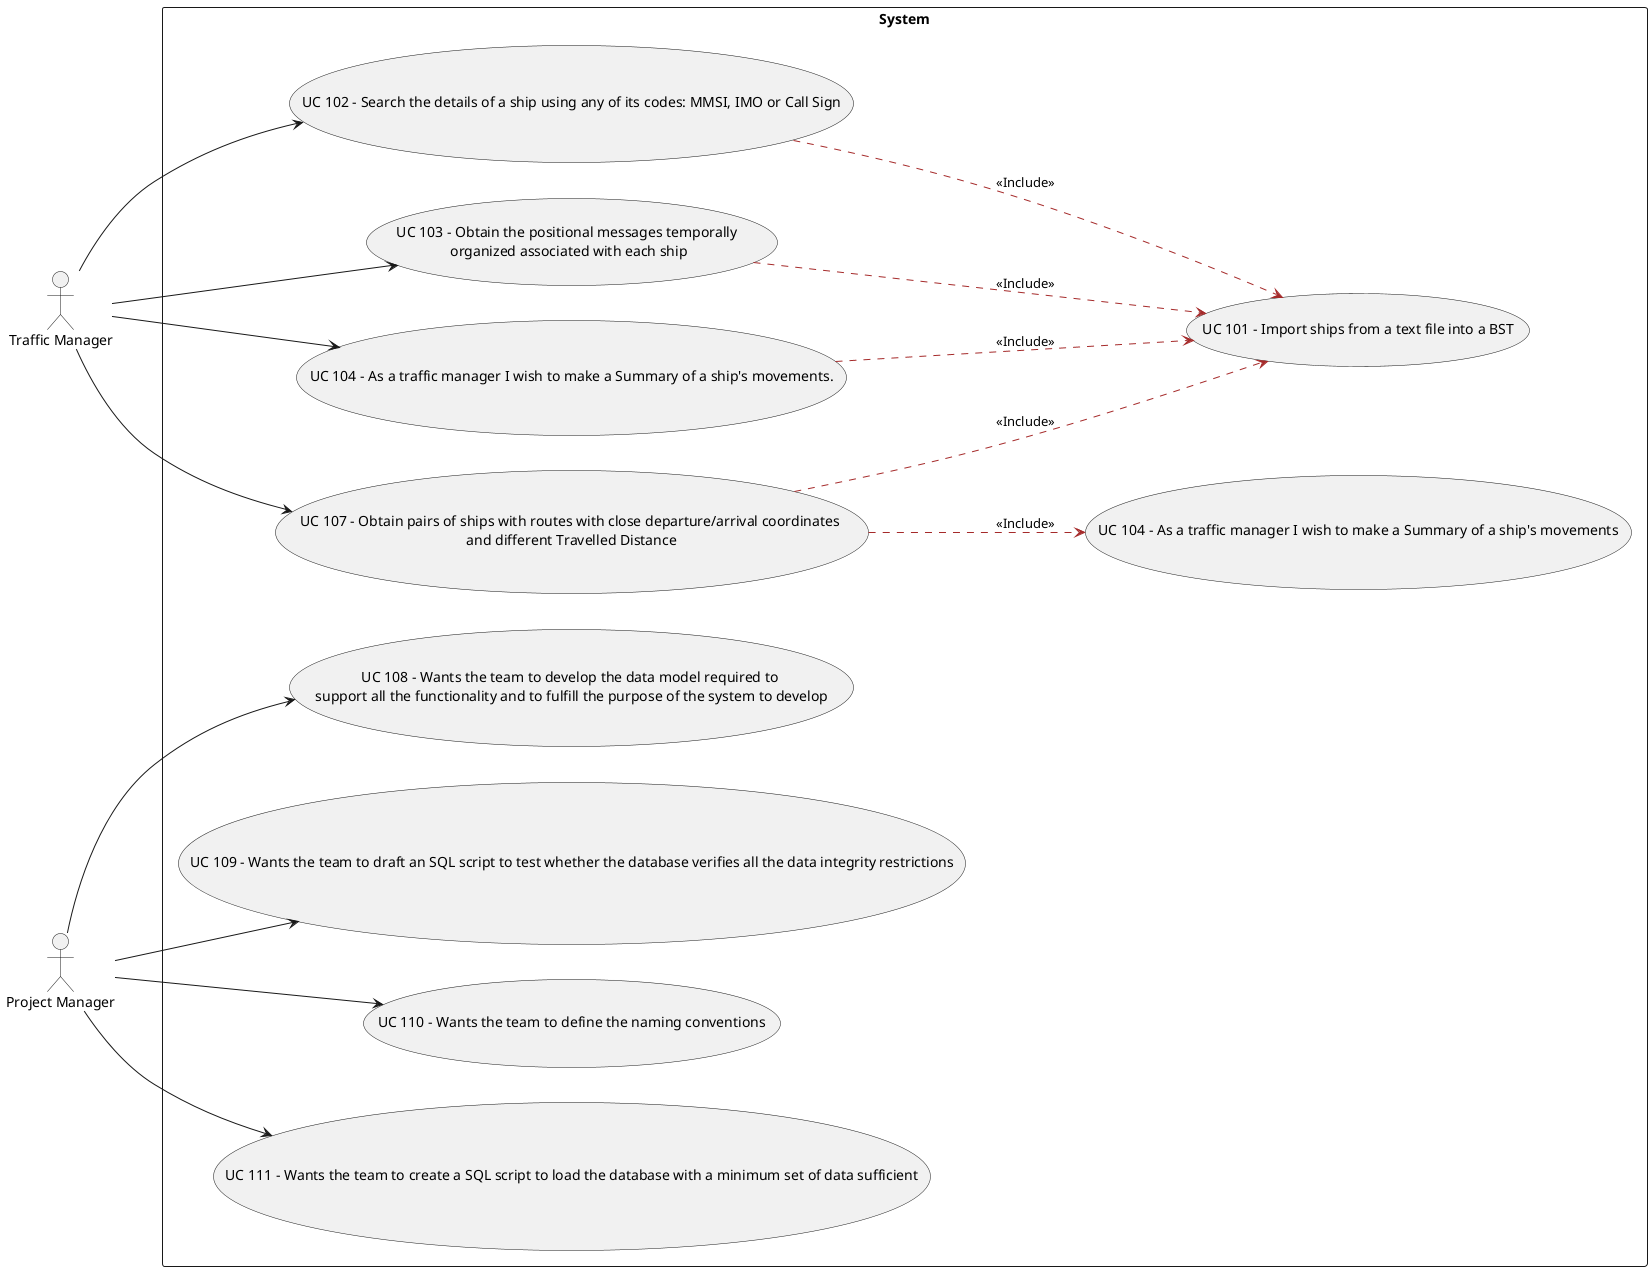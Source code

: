 @startuml

left to right direction
skinparam packageStyle rectangle
actor "Traffic Manager" as TM
actor "Project Manager" as PM

rectangle System {
(UC 102 - Search the details of a ship using any of its codes: MMSI, IMO or Call Sign) --> (UC 101 - Import ships from a text file into a BST) #brown;line.dashed;text:black : <<Include>>
(UC 103 - Obtain the positional messages temporally \norganized associated with each ship) --> (UC 101 - Import ships from a text file into a BST) #brown;line.dashed;text:black : <<Include>>
(UC 104 - As a traffic manager I wish to make a Summary of a ship's movements.) --> (UC 101 - Import ships from a text file into a BST) #brown;line.dashed;text:black : <<Include>>
(UC 107 - Obtain pairs of ships with routes with close departure/arrival coordinates \nand different Travelled Distance) --> (UC 101 - Import ships from a text file into a BST) #brown;line.dashed;text:black : <<Include>>
(UC 107 - Obtain pairs of ships with routes with close departure/arrival coordinates \nand different Travelled Distance) --> (UC 104 - As a traffic manager I wish to make a Summary of a ship's movements) #brown;line.dashed;text:black : <<Include>>
TM --> (UC 103 - Obtain the positional messages temporally \norganized associated with each ship)
TM --> (UC 107 - Obtain pairs of ships with routes with close departure/arrival coordinates \nand different Travelled Distance)
TM --> (UC 104 - As a traffic manager I wish to make a Summary of a ship's movements.)
TM --> (UC 102 - Search the details of a ship using any of its codes: MMSI, IMO or Call Sign)
PM --> (UC 108 - Wants the team to develop the data model required to \nsupport all the functionality and to fulfill the purpose of the system to develop)
PM --> (UC 109 - Wants the team to draft an SQL script to test whether the database verifies all the data integrity restrictions)
PM --> (UC 110 - Wants the team to define the naming conventions)
PM --> (UC 111 - Wants the team to create a SQL script to load the database with a minimum set of data sufficient)
}

@enduml